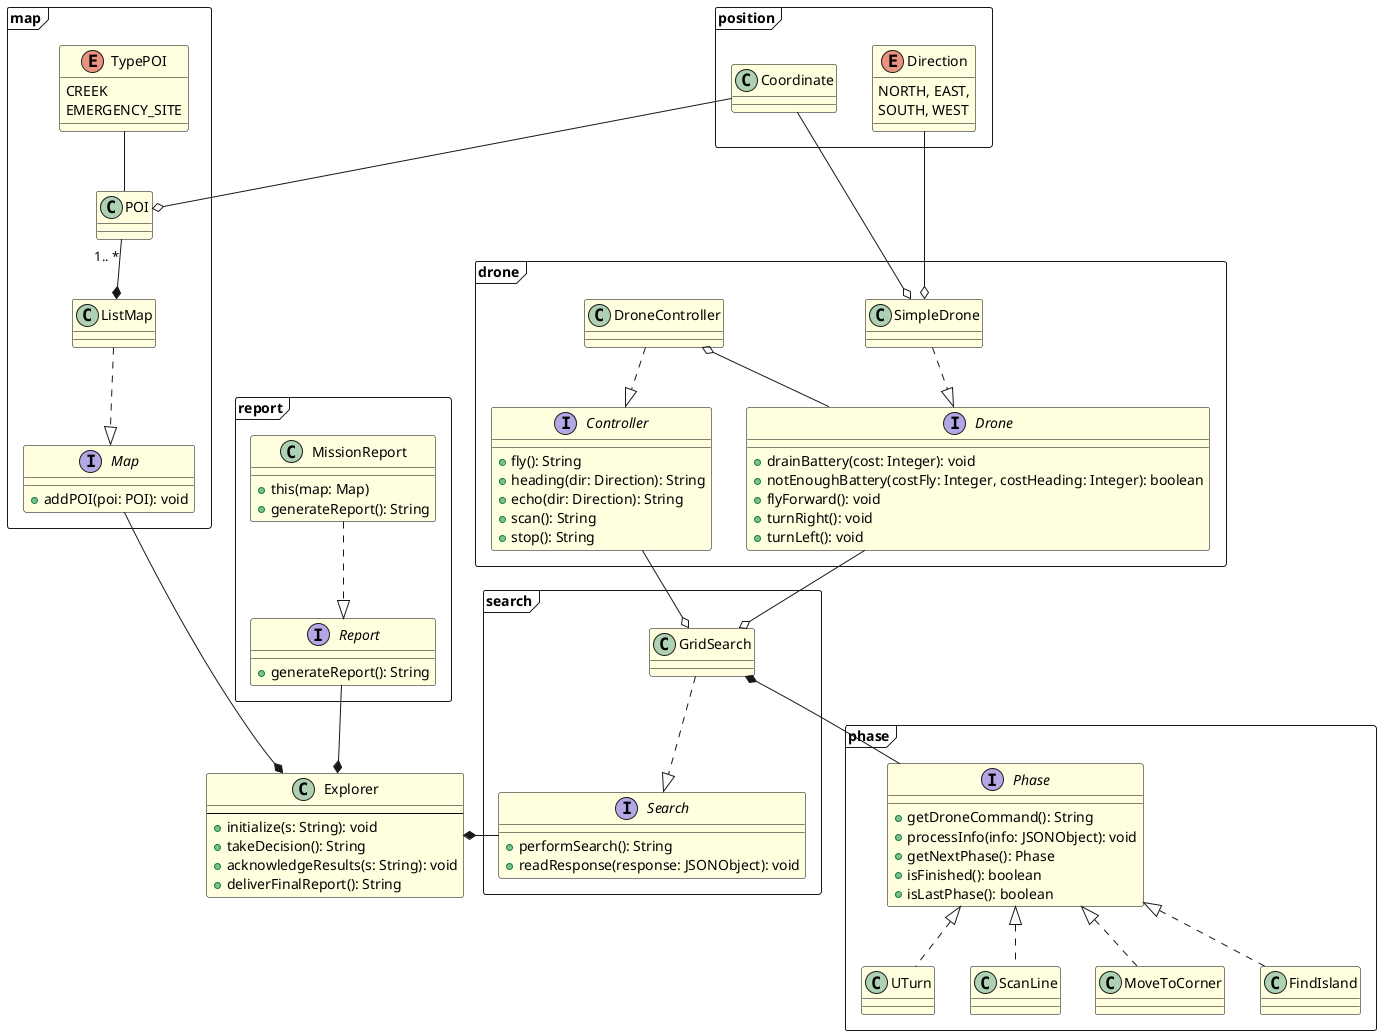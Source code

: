 @startuml A2
!define MyTheme
skinparam class {
    BackgroundColor #LightYellow
    BorderColor #000000
    FontColor #000000
}

skinparam stereotypeCBackgroundColor #LightYellow
skinparam stereotypeCBorderColor #000000
skinparam stereotypeCFontColor #000000


package drone <<Frame>>{
    interface Controller {
        + fly(): String
        + heading(dir: Direction): String
        + echo(dir: Direction): String
        + scan(): String
        + stop(): String
  
    }

    interface Drone {
    '   + getBatteryLevel(): Integer
        + drainBattery(cost: Integer): void
        + notEnoughBattery(costFly: Integer, costHeading: Integer): boolean
        '   + getHeading(): Direction
        '   + getLocation(): Coordinate
        + flyForward(): void
        + turnRight(): void
        + turnLeft(): void
    }

    class DroneController {
    '   - drone: Drone
        ' --
        ' + this(drone: Drone)
        ' --
        ' + fly(): String
        ' + heading(dir: Direction): String
        ' + echo(dir: Direction): String
        ' + scan(): String
        ' + stop(): String
    }

    class SimpleDrone {
        '   - batteryLevel: Integer
        '   - heading: Direction
        '   - location: Coordinate
        ' --
        ' + this(batteryLevel: Integer, heading: Direction)
        ' --
        ' + drainBattery(cost: Integer): void
        ' + notEnoughBattery(costFly: Integer, costHeading: Integer): boolean
        ' + flyForward(): void
        ' + turnRight(): void
        ' + turnLeft(): void
        '   + getBatteryLevel(): Integer
        '   + getHeading(): Direction
        '   + getLocation(): Coordinate
    }

}



package map <<Frame>>{
    class ListMap {
    ' + creeks: List<POI>
    ' + emergencySite: POI
    ' ' --
    ' + this()
    ' ' --
    ' + addPOI(poi: POI): void
    ' ' + getEmergencySiteID(): String
    ' ' + getClosetCreekID(): String
}

    interface Map {
        + addPOI(poi: POI): void
        ' + getEmergencySiteID(): String
        ' + getClosetCreekID(): String
    }

    enum TypePOI {
        CREEK
        EMERGENCY_SITE
    }

    class POI {
        '   - kind: TypePOI
        '   - location: Coordinate
        '   - id: String
        '   --
        ' + this(kind: TypePOI, location: Coordinate, id: String)
        ' --
        '   + getKind(): TypePOI
        '   + getLocation(): Coordinate
        '   + getID(): String
    }
}




package phase <<Frame>>{
    class UTurn {
        ' - controller: Controller
        ' - direction: Direction
        ' - turnLeft: boolean
        ' - hasTurned: boolean
        ' - turnCount: Integer
        ' - FLY: Integer
        ' - TURN_OPPOSITE: Integer
        ' - command: String
        ' --
        ' + this(controller: Controller, dir: Direction, turnLeft: boolean, outward: boolean)
        ' --
        ' + getDroneCommand(): String
        ' + processInfo(info: JSONObject): void
        ' + getNextPhase(): Phase
        ' + isFinished(): boolean
        ' + isLastPhase(): boolean
        ' ' - turnCommand(durLeft: boolean): String
    }
    class ScanLine {
        ' - State: enum
        ' - logger: Logger
        ' - controller: Controller
        ' - direction: Direction
        ' - turnLeft: boolean
        ' - offIsland: boolean
        ' - hasMoved: boolean
        ' - moveOutwards: boolean
        ' - state: State
        ' --
        ' + this(controller: Controller, initialDirection: Direction, turnLeft: boolean)
        ' --
        ' + getDroneCommand(): String
        ' + processInfo(info: JSONObject): void
        ' + getNextPhase(): Phase
        ' + isFinished(): boolean
        ' + isLastPhase(): boolean
        ' ' - isDroneOffLand(info: JSONObject): boolean
    }
    class MoveToCorner {
        ' - State: enum
        ' - logger: Logger
        ' - controller: Controller
        ' - direction: Direction
        ' - finalDirection: Direction
        ' - state: State
        ' - distanceLeft: int
        ' - distanceRight: int
        ' - distanceTraveled: int
        ' - hasReachedCorner: boolean
        ' --
        ' + this(controller: Controller, initialDir: Direction)
        ' --
        ' + getDroneCommand(): String
        ' + processInfo(info: JSONObject): void
        ' + getNextPhase(): Phase
        ' + isFinished(): boolean
        ' + isLastPhase(): boolean
    }
    class FindIsland {
        ' - State: enum
        ' - logger: Logger
        ' - direction: Direction
        ' - atIsland: boolean
        ' - uTurnLeft: boolean
        ' - flightsToIsland: Integer
        ' - state: State
        ' --
        ' + this(controller: Controller, initialDirection: Direction)
        ' --
        ' + getDroneCommand(): String
        ' + processInfo(info: JSONObject): void
        ' + getNextPhase(): Phase
        ' + isFinished(): boolean
        ' + isLastPhase(): boolean
    }
    interface Phase {
        + getDroneCommand(): String
        + processInfo(info: JSONObject): void
        + getNextPhase(): Phase
        + isFinished(): boolean
        + isLastPhase(): boolean
    }
}



package position <<Frame>>{
    enum Direction {
        NORTH, EAST, 
        SOUTH, WEST
    '   - symbol: String
    '   --
    '   + getSymbol(): String
    '   + getRight(): Direction
    '   + getLeft(): Direction
    ' + <<static>> fromSymbol(s: String): Direction
  
    }
    class Coordinate {
        ' - x: int
        ' - y: int
        ' --
        ' + this(x: int, y: int)
        ' --
        ' + getX(): int
        ' + getY(): int
        ' + setX(x: int): void
        ' + setY(y: int): void
        ' + distanceTo(other: Coordinate): double
    }
}


package search <<Frame>>{
    class GridSearch {
        '   - logger: Logger
        '   - drone: Drone
        '   - controller: Controller
        '   - map: Map
        '   - phase: Phase
        '   --
        ' + this(drone: Drone, map: Map)
        ' --
        ' + performSearch(): String
        ' + readResponse(response: JSONObject): void
    }

    interface Search {
        + performSearch(): String
        + readResponse(response: JSONObject): void
    }

}



package report <<Frame>>{
    class MissionReport{
        ' - map: Map
        ' --
        + this(map: Map)
        ' --
        + generateReport(): String
        ' - closestCreekID(): String
        ' - emergencySiteID(): String
    }

    interface Report{
        + generateReport(): String
    }
}

class Explorer {
    '   - logger: Logger
    '   - drone: Drone
    '   - gridSearch: Search
    '   - map: Map
    --
    + initialize(s: String): void
    + takeDecision(): String
    + acknowledgeResults(s: String): void
    + deliverFinalReport(): String
}

' phase package
Phase <|.. MoveToCorner
Phase <|.. FindIsland
Phase <|.. ScanLine
Phase <|.. UTurn

' search package
Search <|.up. GridSearch

' drone package
Controller <|.up. DroneController
Drone <|.up. SimpleDrone
DroneController o-- Drone

' report package
Report <|.up. MissionReport

' position package
Coordinate --o POI

' map package
Map <|.up. ListMap
POI "1.. *" --*  ListMap
TypePOI -- POI


Drone -down-o GridSearch
Controller -down-o GridSearch
GridSearch *-- Phase


Coordinate --o SimpleDrone
Direction --o SimpleDrone



Search -left-* Explorer
Map ---* Explorer
Report --* Explorer


' Drone --o GridSearch
' Controller --o GridSearch
' Map -down-o GridSearch
' GridSearch *-down- Phase


' Coordinate ----o SimpleDrone
' Direction ----o SimpleDrone


' MissionReport o-- Map


' Search -up-* Explorer
' Map --* Explorer
' Report --* Explorer
@enduml